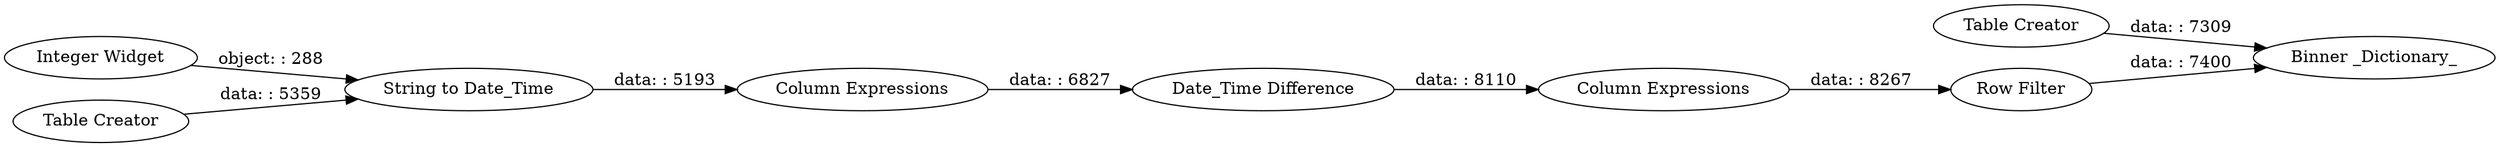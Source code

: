 digraph {
	"2731954157436847527_6" [label="Column Expressions"]
	"2731954157436847527_3" [label="Integer Widget"]
	"2731954157436847527_5" [label="Column Expressions"]
	"2731954157436847527_4" [label="Date_Time Difference"]
	"2731954157436847527_2" [label="String to Date_Time"]
	"2731954157436847527_11" [label="Binner _Dictionary_"]
	"2731954157436847527_7" [label="Table Creator"]
	"2731954157436847527_1" [label="Table Creator"]
	"2731954157436847527_8" [label="Row Filter"]
	"2731954157436847527_1" -> "2731954157436847527_2" [label="data: : 5359"]
	"2731954157436847527_5" -> "2731954157436847527_4" [label="data: : 6827"]
	"2731954157436847527_7" -> "2731954157436847527_11" [label="data: : 7309"]
	"2731954157436847527_8" -> "2731954157436847527_11" [label="data: : 7400"]
	"2731954157436847527_6" -> "2731954157436847527_8" [label="data: : 8267"]
	"2731954157436847527_2" -> "2731954157436847527_5" [label="data: : 5193"]
	"2731954157436847527_3" -> "2731954157436847527_2" [label="object: : 288"]
	"2731954157436847527_4" -> "2731954157436847527_6" [label="data: : 8110"]
	rankdir=LR
}
